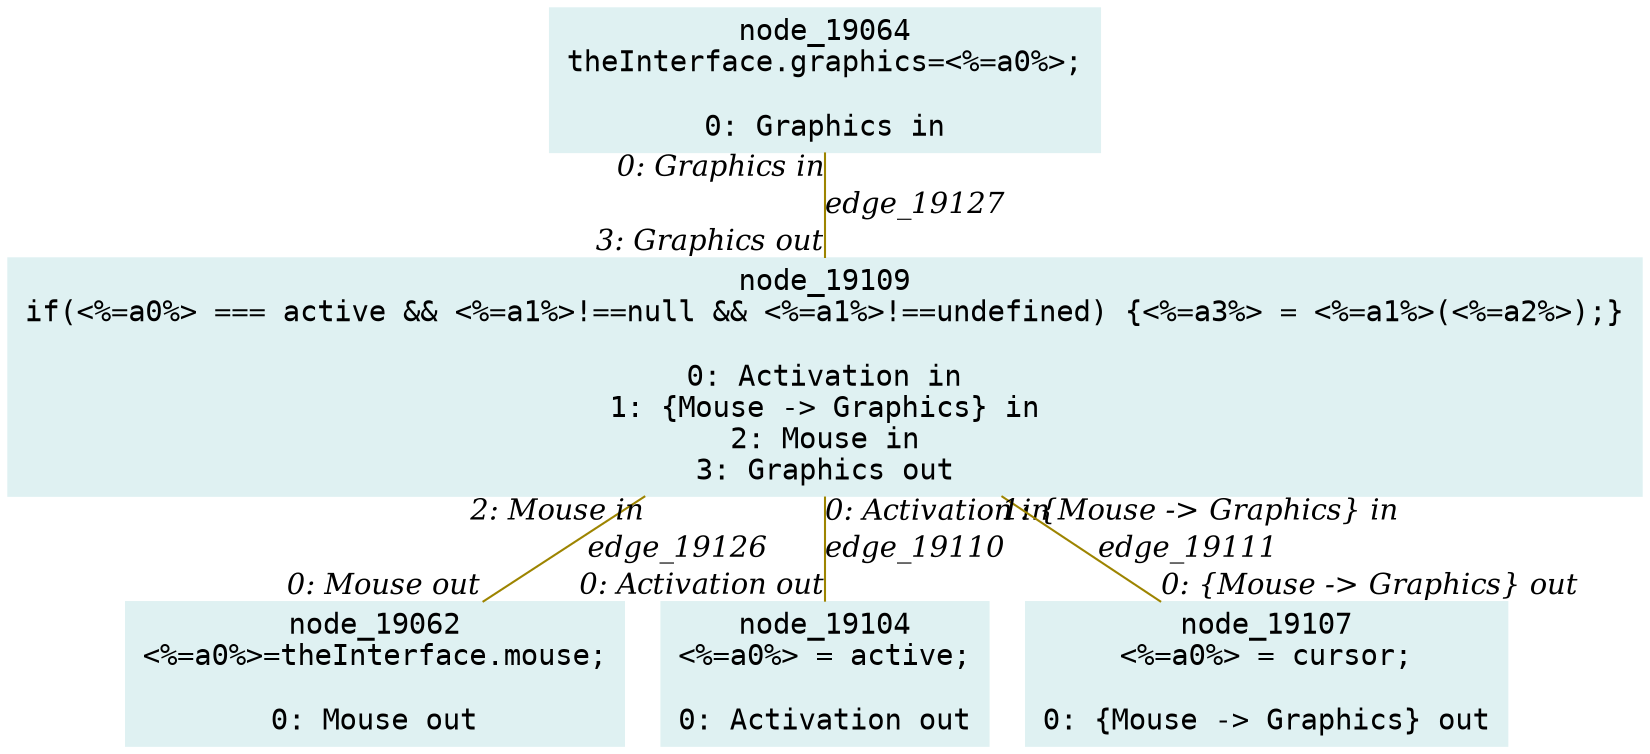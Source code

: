 digraph g{node_19062 [shape="box", style="filled", color="#dff1f2", fontname="Courier", label="node_19062
<%=a0%>=theInterface.mouse;

0: Mouse out" ]
node_19064 [shape="box", style="filled", color="#dff1f2", fontname="Courier", label="node_19064
theInterface.graphics=<%=a0%>;

0: Graphics in" ]
node_19104 [shape="box", style="filled", color="#dff1f2", fontname="Courier", label="node_19104
<%=a0%> = active;

0: Activation out" ]
node_19107 [shape="box", style="filled", color="#dff1f2", fontname="Courier", label="node_19107
<%=a0%> = cursor;

0: {Mouse -> Graphics} out" ]
node_19109 [shape="box", style="filled", color="#dff1f2", fontname="Courier", label="node_19109
if(<%=a0%> === active && <%=a1%>!==null && <%=a1%>!==undefined) {<%=a3%> = <%=a1%>(<%=a2%>);}

0: Activation in
1: {Mouse -> Graphics} in
2: Mouse in
3: Graphics out" ]
node_19109 -> node_19104 [dir=none, arrowHead=none, fontname="Times-Italic", arrowsize=1, color="#9d8400", label="edge_19110",  headlabel="0: Activation out", taillabel="0: Activation in" ]
node_19109 -> node_19107 [dir=none, arrowHead=none, fontname="Times-Italic", arrowsize=1, color="#9d8400", label="edge_19111",  headlabel="0: {Mouse -> Graphics} out", taillabel="1: {Mouse -> Graphics} in" ]
node_19109 -> node_19062 [dir=none, arrowHead=none, fontname="Times-Italic", arrowsize=1, color="#9d8400", label="edge_19126",  headlabel="0: Mouse out", taillabel="2: Mouse in" ]
node_19064 -> node_19109 [dir=none, arrowHead=none, fontname="Times-Italic", arrowsize=1, color="#9d8400", label="edge_19127",  headlabel="3: Graphics out", taillabel="0: Graphics in" ]
}